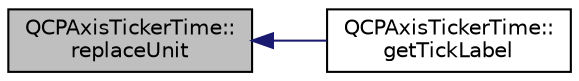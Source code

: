 digraph "QCPAxisTickerTime::replaceUnit"
{
  edge [fontname="Helvetica",fontsize="10",labelfontname="Helvetica",labelfontsize="10"];
  node [fontname="Helvetica",fontsize="10",shape=record];
  rankdir="LR";
  Node19 [label="QCPAxisTickerTime::\lreplaceUnit",height=0.2,width=0.4,color="black", fillcolor="grey75", style="filled", fontcolor="black"];
  Node19 -> Node20 [dir="back",color="midnightblue",fontsize="10",style="solid",fontname="Helvetica"];
  Node20 [label="QCPAxisTickerTime::\lgetTickLabel",height=0.2,width=0.4,color="black", fillcolor="white", style="filled",URL="$class_q_c_p_axis_ticker_time.html#a046eb771bdf2a959f570db542b3a0be6"];
}
